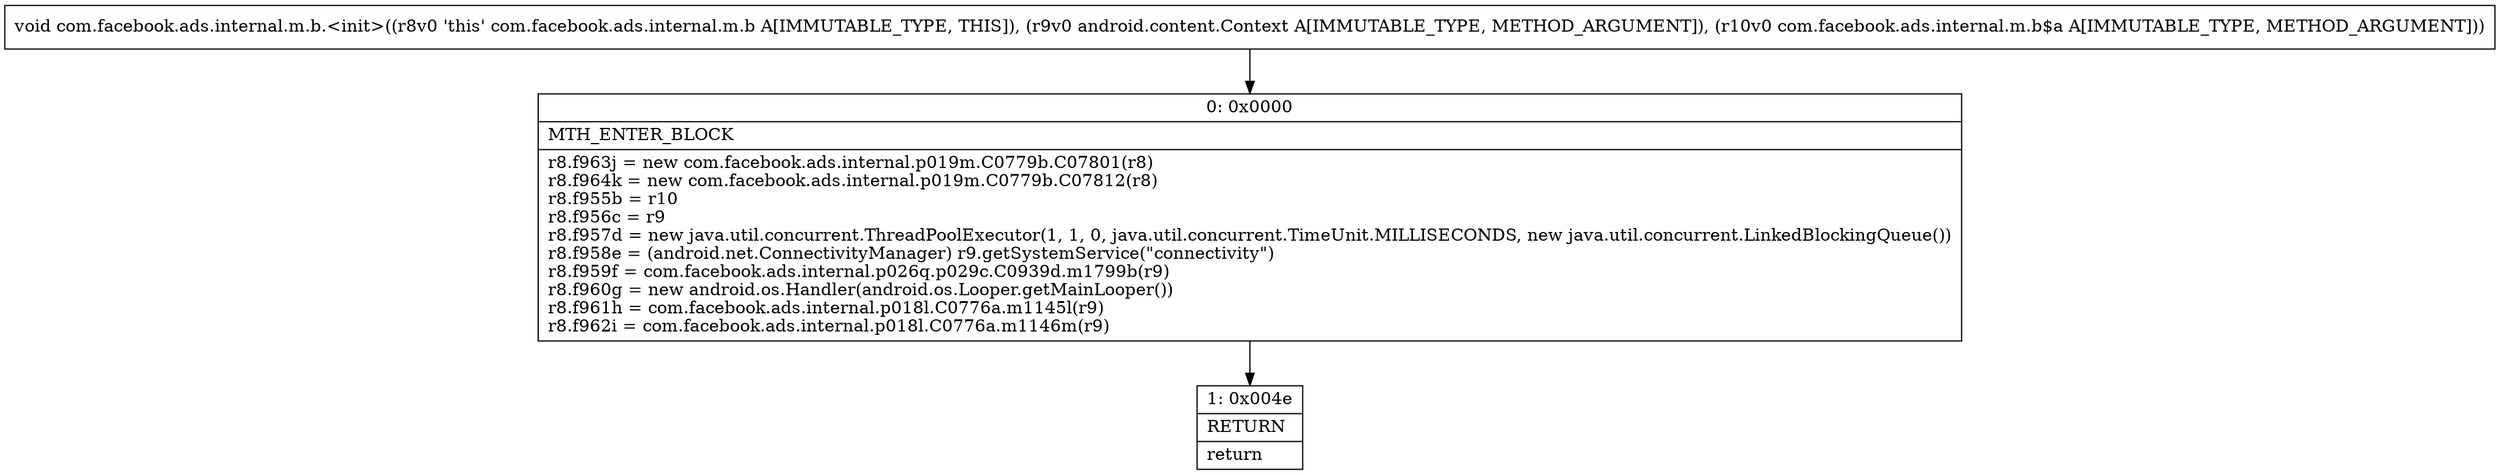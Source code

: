 digraph "CFG forcom.facebook.ads.internal.m.b.\<init\>(Landroid\/content\/Context;Lcom\/facebook\/ads\/internal\/m\/b$a;)V" {
Node_0 [shape=record,label="{0\:\ 0x0000|MTH_ENTER_BLOCK\l|r8.f963j = new com.facebook.ads.internal.p019m.C0779b.C07801(r8)\lr8.f964k = new com.facebook.ads.internal.p019m.C0779b.C07812(r8)\lr8.f955b = r10\lr8.f956c = r9\lr8.f957d = new java.util.concurrent.ThreadPoolExecutor(1, 1, 0, java.util.concurrent.TimeUnit.MILLISECONDS, new java.util.concurrent.LinkedBlockingQueue())\lr8.f958e = (android.net.ConnectivityManager) r9.getSystemService(\"connectivity\")\lr8.f959f = com.facebook.ads.internal.p026q.p029c.C0939d.m1799b(r9)\lr8.f960g = new android.os.Handler(android.os.Looper.getMainLooper())\lr8.f961h = com.facebook.ads.internal.p018l.C0776a.m1145l(r9)\lr8.f962i = com.facebook.ads.internal.p018l.C0776a.m1146m(r9)\l}"];
Node_1 [shape=record,label="{1\:\ 0x004e|RETURN\l|return\l}"];
MethodNode[shape=record,label="{void com.facebook.ads.internal.m.b.\<init\>((r8v0 'this' com.facebook.ads.internal.m.b A[IMMUTABLE_TYPE, THIS]), (r9v0 android.content.Context A[IMMUTABLE_TYPE, METHOD_ARGUMENT]), (r10v0 com.facebook.ads.internal.m.b$a A[IMMUTABLE_TYPE, METHOD_ARGUMENT])) }"];
MethodNode -> Node_0;
Node_0 -> Node_1;
}

